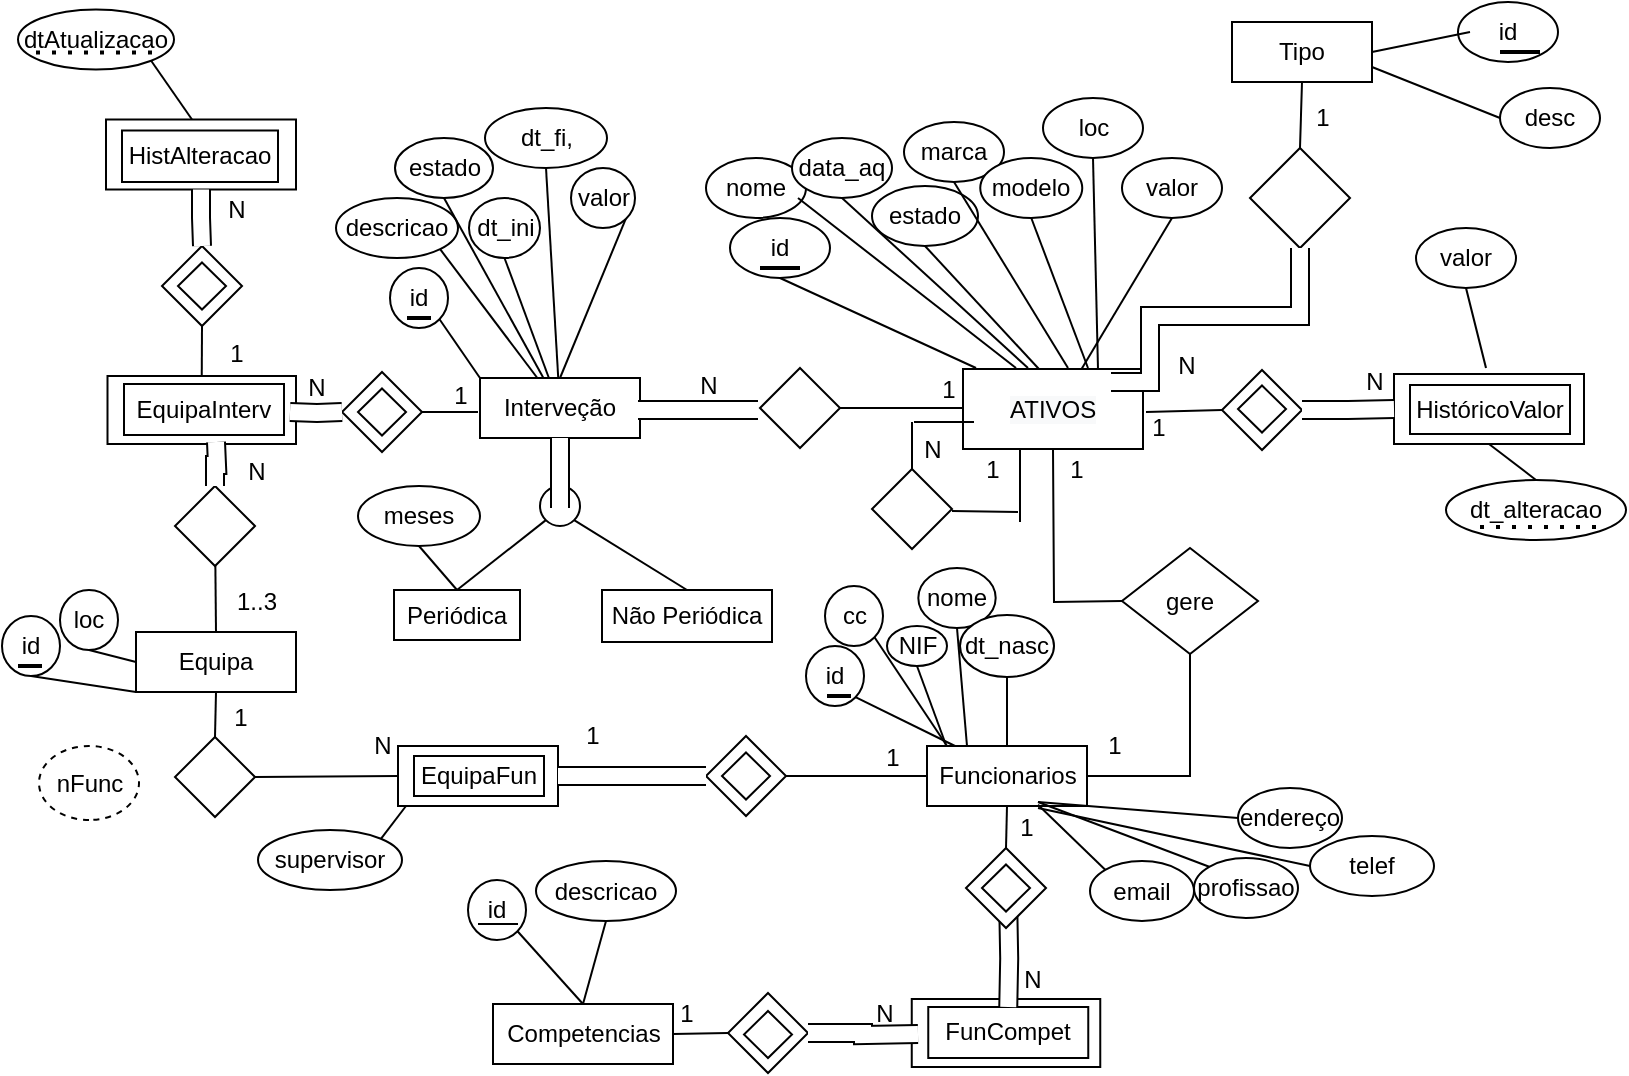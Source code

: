 <mxfile version="15.8.8" type="device"><diagram id="5TSWJIUFcj_jN33BQu_C" name="Page-1"><mxGraphModel dx="1278" dy="571" grid="1" gridSize="10" guides="1" tooltips="1" connect="1" arrows="1" fold="1" page="1" pageScale="1" pageWidth="827" pageHeight="1169" math="0" shadow="0"><root><mxCell id="0"/><mxCell id="1" parent="0"/><mxCell id="wuucCKuPH4DyXkEtcWBz-204" value="" style="rounded=0;whiteSpace=wrap;html=1;" parent="1" vertex="1"><mxGeometry x="466.88" y="518.5" width="94.25" height="34" as="geometry"/></mxCell><mxCell id="wuucCKuPH4DyXkEtcWBz-124" value="" style="ellipse;whiteSpace=wrap;html=1;" parent="1" vertex="1"><mxGeometry x="281" y="262" width="20" height="20" as="geometry"/></mxCell><mxCell id="wuucCKuPH4DyXkEtcWBz-105" value="" style="rounded=0;whiteSpace=wrap;html=1;" parent="1" vertex="1"><mxGeometry x="708" y="206" width="95" height="35" as="geometry"/></mxCell><mxCell id="wuucCKuPH4DyXkEtcWBz-1" value="" style="rounded=0;whiteSpace=wrap;html=1;" parent="1" vertex="1"><mxGeometry x="492.5" y="203.5" width="90" height="40" as="geometry"/></mxCell><mxCell id="wuucCKuPH4DyXkEtcWBz-3" value="id" style="ellipse;whiteSpace=wrap;html=1;" parent="1" vertex="1"><mxGeometry x="376" y="128" width="50" height="30" as="geometry"/></mxCell><mxCell id="wuucCKuPH4DyXkEtcWBz-5" value="" style="endArrow=none;html=1;rounded=0;entryX=0.5;entryY=1;entryDx=0;entryDy=0;" parent="1" target="wuucCKuPH4DyXkEtcWBz-3" edge="1"><mxGeometry width="50" height="50" relative="1" as="geometry"><mxPoint x="499" y="203" as="sourcePoint"/><mxPoint x="616" y="223" as="targetPoint"/></mxGeometry></mxCell><mxCell id="wuucCKuPH4DyXkEtcWBz-6" value="nome" style="ellipse;whiteSpace=wrap;html=1;" parent="1" vertex="1"><mxGeometry x="364" y="98" width="50" height="30" as="geometry"/></mxCell><mxCell id="wuucCKuPH4DyXkEtcWBz-8" value="data_aq" style="ellipse;whiteSpace=wrap;html=1;" parent="1" vertex="1"><mxGeometry x="407" y="88" width="50" height="30" as="geometry"/></mxCell><mxCell id="wuucCKuPH4DyXkEtcWBz-9" value="estado" style="ellipse;whiteSpace=wrap;html=1;" parent="1" vertex="1"><mxGeometry x="447" y="112" width="53" height="30" as="geometry"/></mxCell><mxCell id="wuucCKuPH4DyXkEtcWBz-10" value="marca" style="ellipse;whiteSpace=wrap;html=1;" parent="1" vertex="1"><mxGeometry x="463" y="80" width="50" height="30" as="geometry"/></mxCell><mxCell id="wuucCKuPH4DyXkEtcWBz-11" value="modelo" style="ellipse;whiteSpace=wrap;html=1;" parent="1" vertex="1"><mxGeometry x="501.13" y="98" width="51" height="30" as="geometry"/></mxCell><mxCell id="wuucCKuPH4DyXkEtcWBz-12" value="loc" style="ellipse;whiteSpace=wrap;html=1;" parent="1" vertex="1"><mxGeometry x="532.5" y="68" width="50" height="30" as="geometry"/></mxCell><mxCell id="wuucCKuPH4DyXkEtcWBz-13" value="" style="endArrow=none;html=1;rounded=0;" parent="1" edge="1"><mxGeometry width="50" height="50" relative="1" as="geometry"><mxPoint x="519" y="203" as="sourcePoint"/><mxPoint x="410" y="118" as="targetPoint"/></mxGeometry></mxCell><mxCell id="wuucCKuPH4DyXkEtcWBz-15" value="" style="endArrow=none;html=1;rounded=0;entryX=0.5;entryY=1;entryDx=0;entryDy=0;" parent="1" target="wuucCKuPH4DyXkEtcWBz-8" edge="1"><mxGeometry width="50" height="50" relative="1" as="geometry"><mxPoint x="525" y="203" as="sourcePoint"/><mxPoint x="622" y="223" as="targetPoint"/></mxGeometry></mxCell><mxCell id="wuucCKuPH4DyXkEtcWBz-16" value="" style="endArrow=none;html=1;rounded=0;entryX=0.5;entryY=1;entryDx=0;entryDy=0;exitX=0.423;exitY=0.003;exitDx=0;exitDy=0;exitPerimeter=0;" parent="1" source="wuucCKuPH4DyXkEtcWBz-1" target="wuucCKuPH4DyXkEtcWBz-9" edge="1"><mxGeometry width="50" height="50" relative="1" as="geometry"><mxPoint x="537.5" y="211" as="sourcePoint"/><mxPoint x="622" y="223" as="targetPoint"/></mxGeometry></mxCell><mxCell id="wuucCKuPH4DyXkEtcWBz-18" value="" style="endArrow=none;html=1;rounded=0;entryX=0.5;entryY=1;entryDx=0;entryDy=0;" parent="1" target="wuucCKuPH4DyXkEtcWBz-10" edge="1"><mxGeometry width="50" height="50" relative="1" as="geometry"><mxPoint x="545" y="203" as="sourcePoint"/><mxPoint x="622" y="223" as="targetPoint"/></mxGeometry></mxCell><mxCell id="wuucCKuPH4DyXkEtcWBz-19" value="" style="endArrow=none;html=1;rounded=0;entryX=0.5;entryY=1;entryDx=0;entryDy=0;exitX=0.75;exitY=0;exitDx=0;exitDy=0;" parent="1" source="wuucCKuPH4DyXkEtcWBz-1" target="wuucCKuPH4DyXkEtcWBz-12" edge="1"><mxGeometry width="50" height="50" relative="1" as="geometry"><mxPoint x="572" y="273" as="sourcePoint"/><mxPoint x="622" y="223" as="targetPoint"/></mxGeometry></mxCell><mxCell id="wuucCKuPH4DyXkEtcWBz-20" value="" style="endArrow=none;html=1;rounded=0;entryX=0.5;entryY=1;entryDx=0;entryDy=0;" parent="1" target="wuucCKuPH4DyXkEtcWBz-11" edge="1"><mxGeometry width="50" height="50" relative="1" as="geometry"><mxPoint x="555" y="203" as="sourcePoint"/><mxPoint x="622" y="223" as="targetPoint"/></mxGeometry></mxCell><mxCell id="wuucCKuPH4DyXkEtcWBz-21" value="HistóricoValor" style="rounded=0;whiteSpace=wrap;html=1;" parent="1" vertex="1"><mxGeometry x="716" y="211.5" width="80" height="24.5" as="geometry"/></mxCell><mxCell id="wuucCKuPH4DyXkEtcWBz-22" value="" style="rhombus;whiteSpace=wrap;html=1;" parent="1" vertex="1"><mxGeometry x="622" y="204" width="40" height="40" as="geometry"/></mxCell><mxCell id="wuucCKuPH4DyXkEtcWBz-24" value="" style="endArrow=none;html=1;rounded=0;exitX=1;exitY=0.5;exitDx=0;exitDy=0;entryX=0;entryY=0.5;entryDx=0;entryDy=0;" parent="1" source="wuucCKuPH4DyXkEtcWBz-32" target="wuucCKuPH4DyXkEtcWBz-22" edge="1"><mxGeometry width="50" height="50" relative="1" as="geometry"><mxPoint x="532" y="243" as="sourcePoint"/><mxPoint x="642" y="224" as="targetPoint"/></mxGeometry></mxCell><mxCell id="wuucCKuPH4DyXkEtcWBz-25" value="1" style="text;html=1;align=center;verticalAlign=middle;resizable=0;points=[];autosize=1;strokeColor=none;fillColor=none;" parent="1" vertex="1"><mxGeometry x="580" y="223" width="20" height="20" as="geometry"/></mxCell><mxCell id="wuucCKuPH4DyXkEtcWBz-28" value="N" style="text;html=1;align=center;verticalAlign=middle;resizable=0;points=[];autosize=1;strokeColor=none;fillColor=none;" parent="1" vertex="1"><mxGeometry x="688" y="199.5" width="20" height="20" as="geometry"/></mxCell><mxCell id="wuucCKuPH4DyXkEtcWBz-32" value="&lt;span style=&quot;color: rgb(0, 0, 0); font-family: helvetica; font-size: 12px; font-style: normal; font-weight: 400; letter-spacing: normal; text-align: center; text-indent: 0px; text-transform: none; word-spacing: 0px; background-color: rgb(248, 249, 250); display: inline; float: none;&quot;&gt;ATIVOS&lt;/span&gt;" style="text;whiteSpace=wrap;html=1;" parent="1" vertex="1"><mxGeometry x="514" y="210" width="70" height="30" as="geometry"/></mxCell><mxCell id="wuucCKuPH4DyXkEtcWBz-34" value="" style="line;strokeWidth=2;html=1;" parent="1" vertex="1"><mxGeometry x="391" y="148" width="20" height="10" as="geometry"/></mxCell><mxCell id="wuucCKuPH4DyXkEtcWBz-35" value="" style="shape=filledEdge;rounded=0;fixDash=1;endArrow=none;strokeWidth=10;fillColor=#ffffff;edgeStyle=orthogonalEdgeStyle;entryX=0;entryY=0.5;entryDx=0;entryDy=0;" parent="1" source="wuucCKuPH4DyXkEtcWBz-22" target="wuucCKuPH4DyXkEtcWBz-105" edge="1"><mxGeometry width="60" height="40" relative="1" as="geometry"><mxPoint x="688" y="224" as="sourcePoint"/><mxPoint x="686" y="224" as="targetPoint"/><Array as="points"/></mxGeometry></mxCell><mxCell id="wuucCKuPH4DyXkEtcWBz-39" value="valor" style="ellipse;whiteSpace=wrap;html=1;" parent="1" vertex="1"><mxGeometry x="719" y="133" width="50" height="30" as="geometry"/></mxCell><mxCell id="wuucCKuPH4DyXkEtcWBz-40" value="dt_alteracao" style="ellipse;whiteSpace=wrap;html=1;" parent="1" vertex="1"><mxGeometry x="734" y="259" width="90" height="30" as="geometry"/></mxCell><mxCell id="wuucCKuPH4DyXkEtcWBz-43" value="" style="endArrow=none;html=1;rounded=0;entryX=0.5;entryY=0;entryDx=0;entryDy=0;exitX=0.5;exitY=1;exitDx=0;exitDy=0;" parent="1" source="wuucCKuPH4DyXkEtcWBz-105" target="wuucCKuPH4DyXkEtcWBz-40" edge="1"><mxGeometry width="50" height="50" relative="1" as="geometry"><mxPoint x="725" y="283" as="sourcePoint"/><mxPoint x="807" y="252" as="targetPoint"/></mxGeometry></mxCell><mxCell id="wuucCKuPH4DyXkEtcWBz-45" value="" style="endArrow=none;html=1;rounded=0;entryX=0.5;entryY=1;entryDx=0;entryDy=0;" parent="1" target="wuucCKuPH4DyXkEtcWBz-39" edge="1"><mxGeometry width="50" height="50" relative="1" as="geometry"><mxPoint x="754" y="203" as="sourcePoint"/><mxPoint x="770" y="163" as="targetPoint"/></mxGeometry></mxCell><mxCell id="wuucCKuPH4DyXkEtcWBz-47" value="" style="endArrow=none;html=1;rounded=0;exitX=1;exitY=0.5;exitDx=0;exitDy=0;" parent="1" source="wuucCKuPH4DyXkEtcWBz-48" edge="1"><mxGeometry width="50" height="50" relative="1" as="geometry"><mxPoint x="437" y="223" as="sourcePoint"/><mxPoint x="492" y="223" as="targetPoint"/></mxGeometry></mxCell><mxCell id="wuucCKuPH4DyXkEtcWBz-48" value="" style="rhombus;whiteSpace=wrap;html=1;" parent="1" vertex="1"><mxGeometry x="391" y="203" width="40" height="40" as="geometry"/></mxCell><mxCell id="wuucCKuPH4DyXkEtcWBz-49" value="Interveção" style="rounded=0;whiteSpace=wrap;html=1;" parent="1" vertex="1"><mxGeometry x="251" y="208" width="80" height="30" as="geometry"/></mxCell><mxCell id="wuucCKuPH4DyXkEtcWBz-51" value="1" style="text;html=1;align=center;verticalAlign=middle;resizable=0;points=[];autosize=1;strokeColor=none;fillColor=none;" parent="1" vertex="1"><mxGeometry x="475" y="204" width="20" height="20" as="geometry"/></mxCell><mxCell id="wuucCKuPH4DyXkEtcWBz-52" value="N" style="text;html=1;align=center;verticalAlign=middle;resizable=0;points=[];autosize=1;strokeColor=none;fillColor=none;" parent="1" vertex="1"><mxGeometry x="355" y="201.5" width="20" height="20" as="geometry"/></mxCell><mxCell id="wuucCKuPH4DyXkEtcWBz-57" value="id" style="ellipse;whiteSpace=wrap;html=1;" parent="1" vertex="1"><mxGeometry x="206" y="153" width="29" height="30" as="geometry"/></mxCell><mxCell id="wuucCKuPH4DyXkEtcWBz-58" value="descricao" style="ellipse;whiteSpace=wrap;html=1;" parent="1" vertex="1"><mxGeometry x="179" y="118" width="61" height="30" as="geometry"/></mxCell><mxCell id="wuucCKuPH4DyXkEtcWBz-62" value="estado" style="ellipse;whiteSpace=wrap;html=1;" parent="1" vertex="1"><mxGeometry x="208.5" y="88" width="49" height="30" as="geometry"/></mxCell><mxCell id="wuucCKuPH4DyXkEtcWBz-63" value="valor" style="ellipse;whiteSpace=wrap;html=1;" parent="1" vertex="1"><mxGeometry x="296.5" y="103" width="32" height="30" as="geometry"/></mxCell><mxCell id="wuucCKuPH4DyXkEtcWBz-64" value="dt_ini" style="ellipse;whiteSpace=wrap;html=1;" parent="1" vertex="1"><mxGeometry x="245.5" y="118" width="35.5" height="30" as="geometry"/></mxCell><mxCell id="wuucCKuPH4DyXkEtcWBz-65" value="dt_fi," style="ellipse;whiteSpace=wrap;html=1;" parent="1" vertex="1"><mxGeometry x="253.5" y="73" width="61" height="30" as="geometry"/></mxCell><mxCell id="wuucCKuPH4DyXkEtcWBz-68" value="" style="endArrow=none;html=1;rounded=0;entryX=1;entryY=1;entryDx=0;entryDy=0;exitX=0;exitY=0;exitDx=0;exitDy=0;" parent="1" source="wuucCKuPH4DyXkEtcWBz-49" target="wuucCKuPH4DyXkEtcWBz-57" edge="1"><mxGeometry width="50" height="50" relative="1" as="geometry"><mxPoint x="382" y="293" as="sourcePoint"/><mxPoint x="432" y="243" as="targetPoint"/></mxGeometry></mxCell><mxCell id="wuucCKuPH4DyXkEtcWBz-69" value="" style="endArrow=none;html=1;rounded=0;entryX=0.5;entryY=1;entryDx=0;entryDy=0;" parent="1" source="wuucCKuPH4DyXkEtcWBz-49" target="wuucCKuPH4DyXkEtcWBz-62" edge="1"><mxGeometry width="50" height="50" relative="1" as="geometry"><mxPoint x="251" y="313" as="sourcePoint"/><mxPoint x="200" y="140" as="targetPoint"/></mxGeometry></mxCell><mxCell id="wuucCKuPH4DyXkEtcWBz-70" value="" style="endArrow=none;html=1;rounded=0;entryX=1;entryY=1;entryDx=0;entryDy=0;" parent="1" source="wuucCKuPH4DyXkEtcWBz-49" target="wuucCKuPH4DyXkEtcWBz-58" edge="1"><mxGeometry width="50" height="50" relative="1" as="geometry"><mxPoint x="262" y="203" as="sourcePoint"/><mxPoint x="432" y="243" as="targetPoint"/></mxGeometry></mxCell><mxCell id="wuucCKuPH4DyXkEtcWBz-72" value="" style="endArrow=none;html=1;rounded=0;entryX=0.5;entryY=1;entryDx=0;entryDy=0;" parent="1" source="wuucCKuPH4DyXkEtcWBz-49" target="wuucCKuPH4DyXkEtcWBz-64" edge="1"><mxGeometry width="50" height="50" relative="1" as="geometry"><mxPoint x="382" y="293" as="sourcePoint"/><mxPoint x="432" y="243" as="targetPoint"/></mxGeometry></mxCell><mxCell id="wuucCKuPH4DyXkEtcWBz-73" value="" style="endArrow=none;html=1;rounded=0;entryX=0.5;entryY=1;entryDx=0;entryDy=0;" parent="1" source="wuucCKuPH4DyXkEtcWBz-49" target="wuucCKuPH4DyXkEtcWBz-65" edge="1"><mxGeometry width="50" height="50" relative="1" as="geometry"><mxPoint x="382" y="293" as="sourcePoint"/><mxPoint x="432" y="243" as="targetPoint"/></mxGeometry></mxCell><mxCell id="wuucCKuPH4DyXkEtcWBz-74" value="" style="endArrow=none;html=1;rounded=0;entryX=1;entryY=1;entryDx=0;entryDy=0;exitX=0.5;exitY=0;exitDx=0;exitDy=0;" parent="1" source="wuucCKuPH4DyXkEtcWBz-49" target="wuucCKuPH4DyXkEtcWBz-63" edge="1"><mxGeometry width="50" height="50" relative="1" as="geometry"><mxPoint x="382" y="293" as="sourcePoint"/><mxPoint x="432" y="243" as="targetPoint"/></mxGeometry></mxCell><mxCell id="wuucCKuPH4DyXkEtcWBz-75" value="Equipa" style="rounded=0;whiteSpace=wrap;html=1;" parent="1" vertex="1"><mxGeometry x="79" y="335" width="80" height="30" as="geometry"/></mxCell><mxCell id="wuucCKuPH4DyXkEtcWBz-76" value="Funcionarios" style="rounded=0;whiteSpace=wrap;html=1;" parent="1" vertex="1"><mxGeometry x="474.5" y="392" width="80" height="30" as="geometry"/></mxCell><mxCell id="wuucCKuPH4DyXkEtcWBz-77" value="id" style="ellipse;whiteSpace=wrap;html=1;" parent="1" vertex="1"><mxGeometry x="414" y="342" width="29" height="30" as="geometry"/></mxCell><mxCell id="wuucCKuPH4DyXkEtcWBz-78" value="" style="endArrow=none;html=1;rounded=0;entryX=1;entryY=1;entryDx=0;entryDy=0;" parent="1" target="wuucCKuPH4DyXkEtcWBz-77" edge="1"><mxGeometry width="50" height="50" relative="1" as="geometry"><mxPoint x="488.5" y="392" as="sourcePoint"/><mxPoint x="669" y="427" as="targetPoint"/></mxGeometry></mxCell><mxCell id="wuucCKuPH4DyXkEtcWBz-79" value="cc" style="ellipse;whiteSpace=wrap;html=1;" parent="1" vertex="1"><mxGeometry x="423.5" y="312" width="29" height="30" as="geometry"/></mxCell><mxCell id="wuucCKuPH4DyXkEtcWBz-80" value="" style="endArrow=none;html=1;rounded=0;entryX=1;entryY=1;entryDx=0;entryDy=0;" parent="1" target="wuucCKuPH4DyXkEtcWBz-79" edge="1"><mxGeometry width="50" height="50" relative="1" as="geometry"><mxPoint x="484.5" y="392" as="sourcePoint"/><mxPoint x="721.5" y="427" as="targetPoint"/></mxGeometry></mxCell><mxCell id="wuucCKuPH4DyXkEtcWBz-81" value="NIF" style="ellipse;whiteSpace=wrap;html=1;" parent="1" vertex="1"><mxGeometry x="454.5" y="332" width="30" height="20" as="geometry"/></mxCell><mxCell id="wuucCKuPH4DyXkEtcWBz-82" value="" style="endArrow=none;html=1;rounded=0;entryX=0.5;entryY=1;entryDx=0;entryDy=0;exitX=0.121;exitY=0;exitDx=0;exitDy=0;exitPerimeter=0;" parent="1" source="wuucCKuPH4DyXkEtcWBz-76" target="wuucCKuPH4DyXkEtcWBz-81" edge="1"><mxGeometry width="50" height="50" relative="1" as="geometry"><mxPoint x="373.5" y="297" as="sourcePoint"/><mxPoint x="554.5" y="332" as="targetPoint"/></mxGeometry></mxCell><mxCell id="wuucCKuPH4DyXkEtcWBz-85" value="nome" style="ellipse;whiteSpace=wrap;html=1;" parent="1" vertex="1"><mxGeometry x="470.16" y="303" width="38.68" height="30" as="geometry"/></mxCell><mxCell id="wuucCKuPH4DyXkEtcWBz-86" value="" style="endArrow=none;html=1;rounded=0;entryX=0.5;entryY=1;entryDx=0;entryDy=0;exitX=0.25;exitY=0;exitDx=0;exitDy=0;" parent="1" source="wuucCKuPH4DyXkEtcWBz-76" target="wuucCKuPH4DyXkEtcWBz-85" edge="1"><mxGeometry width="50" height="50" relative="1" as="geometry"><mxPoint x="517.5" y="393" as="sourcePoint"/><mxPoint x="587.82" y="333" as="targetPoint"/></mxGeometry></mxCell><mxCell id="wuucCKuPH4DyXkEtcWBz-87" value="dt_nasc" style="ellipse;whiteSpace=wrap;html=1;" parent="1" vertex="1"><mxGeometry x="491" y="326.5" width="47" height="31" as="geometry"/></mxCell><mxCell id="wuucCKuPH4DyXkEtcWBz-88" value="" style="endArrow=none;html=1;rounded=0;entryX=0.5;entryY=1;entryDx=0;entryDy=0;exitX=0.5;exitY=0;exitDx=0;exitDy=0;" parent="1" source="wuucCKuPH4DyXkEtcWBz-76" target="wuucCKuPH4DyXkEtcWBz-87" edge="1"><mxGeometry width="50" height="50" relative="1" as="geometry"><mxPoint x="504.18" y="412" as="sourcePoint"/><mxPoint x="574.5" y="352" as="targetPoint"/></mxGeometry></mxCell><mxCell id="wuucCKuPH4DyXkEtcWBz-89" value="endereço" style="ellipse;whiteSpace=wrap;html=1;" parent="1" vertex="1"><mxGeometry x="630" y="413" width="52" height="30" as="geometry"/></mxCell><mxCell id="wuucCKuPH4DyXkEtcWBz-90" value="" style="endArrow=none;html=1;rounded=0;entryX=0;entryY=0.5;entryDx=0;entryDy=0;" parent="1" target="wuucCKuPH4DyXkEtcWBz-89" edge="1"><mxGeometry width="50" height="50" relative="1" as="geometry"><mxPoint x="530" y="420" as="sourcePoint"/><mxPoint x="733.3" y="426.7" as="targetPoint"/></mxGeometry></mxCell><mxCell id="wuucCKuPH4DyXkEtcWBz-91" value="profissao" style="ellipse;whiteSpace=wrap;html=1;" parent="1" vertex="1"><mxGeometry x="608" y="448" width="52" height="30" as="geometry"/></mxCell><mxCell id="wuucCKuPH4DyXkEtcWBz-94" value="telef" style="ellipse;whiteSpace=wrap;html=1;" parent="1" vertex="1"><mxGeometry x="666" y="437" width="62" height="30" as="geometry"/></mxCell><mxCell id="wuucCKuPH4DyXkEtcWBz-95" value="" style="endArrow=none;html=1;rounded=0;entryX=0;entryY=0.5;entryDx=0;entryDy=0;" parent="1" target="wuucCKuPH4DyXkEtcWBz-94" edge="1"><mxGeometry width="50" height="50" relative="1" as="geometry"><mxPoint x="530" y="423" as="sourcePoint"/><mxPoint x="743.3" y="436.7" as="targetPoint"/></mxGeometry></mxCell><mxCell id="wuucCKuPH4DyXkEtcWBz-97" value="" style="endArrow=none;html=1;rounded=0;entryX=0;entryY=0;entryDx=0;entryDy=0;" parent="1" target="wuucCKuPH4DyXkEtcWBz-91" edge="1"><mxGeometry width="50" height="50" relative="1" as="geometry"><mxPoint x="530" y="420" as="sourcePoint"/><mxPoint x="623.3" y="382.7" as="targetPoint"/></mxGeometry></mxCell><mxCell id="wuucCKuPH4DyXkEtcWBz-98" value="email" style="ellipse;whiteSpace=wrap;html=1;" parent="1" vertex="1"><mxGeometry x="556" y="449.5" width="52" height="30" as="geometry"/></mxCell><mxCell id="wuucCKuPH4DyXkEtcWBz-99" value="" style="endArrow=none;html=1;rounded=0;entryX=0;entryY=0;entryDx=0;entryDy=0;exitX=0.8;exitY=-0.08;exitDx=0;exitDy=0;exitPerimeter=0;" parent="1" source="wuucCKuPH4DyXkEtcWBz-215" target="wuucCKuPH4DyXkEtcWBz-98" edge="1"><mxGeometry width="50" height="50" relative="1" as="geometry"><mxPoint x="596" y="482.3" as="sourcePoint"/><mxPoint x="753.3" y="446.7" as="targetPoint"/></mxGeometry></mxCell><mxCell id="wuucCKuPH4DyXkEtcWBz-100" value="" style="rounded=0;whiteSpace=wrap;html=1;" parent="1" vertex="1"><mxGeometry x="210" y="392" width="80" height="30" as="geometry"/></mxCell><mxCell id="wuucCKuPH4DyXkEtcWBz-109" value="1..3" style="text;html=1;align=center;verticalAlign=middle;resizable=0;points=[];autosize=1;strokeColor=none;fillColor=none;" parent="1" vertex="1"><mxGeometry x="119" y="309.5" width="40" height="20" as="geometry"/></mxCell><mxCell id="wuucCKuPH4DyXkEtcWBz-118" value="" style="rhombus;whiteSpace=wrap;html=1;" parent="1" vertex="1"><mxGeometry x="98.5" y="387.5" width="40" height="40" as="geometry"/></mxCell><mxCell id="wuucCKuPH4DyXkEtcWBz-115" value="" style="rhombus;whiteSpace=wrap;html=1;" parent="1" vertex="1"><mxGeometry x="364" y="387" width="40" height="40" as="geometry"/></mxCell><mxCell id="wuucCKuPH4DyXkEtcWBz-120" value="Periódica" style="rounded=0;whiteSpace=wrap;html=1;" parent="1" vertex="1"><mxGeometry x="208" y="314" width="63" height="25" as="geometry"/></mxCell><mxCell id="wuucCKuPH4DyXkEtcWBz-121" value="Não Periódica" style="rounded=0;whiteSpace=wrap;html=1;" parent="1" vertex="1"><mxGeometry x="312" y="314" width="85" height="26" as="geometry"/></mxCell><mxCell id="wuucCKuPH4DyXkEtcWBz-123" value="" style="shape=filledEdge;rounded=0;fixDash=1;endArrow=none;strokeWidth=10;fillColor=#ffffff;edgeStyle=orthogonalEdgeStyle;exitX=0.5;exitY=1;exitDx=0;exitDy=0;" parent="1" source="wuucCKuPH4DyXkEtcWBz-49" edge="1"><mxGeometry width="60" height="40" relative="1" as="geometry"><mxPoint x="645" y="234" as="sourcePoint"/><mxPoint x="291" y="273" as="targetPoint"/><Array as="points"/></mxGeometry></mxCell><mxCell id="wuucCKuPH4DyXkEtcWBz-128" value="" style="endArrow=none;html=1;rounded=0;exitX=0;exitY=1;exitDx=0;exitDy=0;entryX=0.5;entryY=0;entryDx=0;entryDy=0;" parent="1" source="wuucCKuPH4DyXkEtcWBz-124" target="wuucCKuPH4DyXkEtcWBz-120" edge="1"><mxGeometry width="50" height="50" relative="1" as="geometry"><mxPoint x="541" y="235" as="sourcePoint"/><mxPoint x="605" y="235" as="targetPoint"/></mxGeometry></mxCell><mxCell id="wuucCKuPH4DyXkEtcWBz-129" value="" style="endArrow=none;html=1;rounded=0;exitX=1;exitY=1;exitDx=0;exitDy=0;entryX=0.5;entryY=0;entryDx=0;entryDy=0;" parent="1" source="wuucCKuPH4DyXkEtcWBz-124" target="wuucCKuPH4DyXkEtcWBz-121" edge="1"><mxGeometry width="50" height="50" relative="1" as="geometry"><mxPoint x="551" y="245" as="sourcePoint"/><mxPoint x="615" y="245" as="targetPoint"/></mxGeometry></mxCell><mxCell id="wuucCKuPH4DyXkEtcWBz-130" value="meses" style="ellipse;whiteSpace=wrap;html=1;" parent="1" vertex="1"><mxGeometry x="190" y="262" width="61" height="30" as="geometry"/></mxCell><mxCell id="wuucCKuPH4DyXkEtcWBz-131" value="" style="endArrow=none;html=1;rounded=0;entryX=0.5;entryY=1;entryDx=0;entryDy=0;exitX=0.5;exitY=0;exitDx=0;exitDy=0;" parent="1" source="wuucCKuPH4DyXkEtcWBz-120" target="wuucCKuPH4DyXkEtcWBz-130" edge="1"><mxGeometry width="50" height="50" relative="1" as="geometry"><mxPoint x="242" y="353" as="sourcePoint"/><mxPoint x="383.75" y="387.5" as="targetPoint"/></mxGeometry></mxCell><mxCell id="wuucCKuPH4DyXkEtcWBz-133" value="" style="endArrow=none;html=1;rounded=0;entryX=0.5;entryY=1;entryDx=0;entryDy=0;exitX=0.5;exitY=0;exitDx=0;exitDy=0;" parent="1" source="wuucCKuPH4DyXkEtcWBz-118" target="wuucCKuPH4DyXkEtcWBz-75" edge="1"><mxGeometry width="50" height="50" relative="1" as="geometry"><mxPoint x="437" y="416" as="sourcePoint"/><mxPoint x="487" y="366" as="targetPoint"/></mxGeometry></mxCell><mxCell id="wuucCKuPH4DyXkEtcWBz-135" value="1" style="text;html=1;align=center;verticalAlign=middle;resizable=0;points=[];autosize=1;strokeColor=none;fillColor=none;" parent="1" vertex="1"><mxGeometry x="120.5" y="367.5" width="20" height="20" as="geometry"/></mxCell><mxCell id="wuucCKuPH4DyXkEtcWBz-137" value="N" style="text;html=1;align=center;verticalAlign=middle;resizable=0;points=[];autosize=1;strokeColor=none;fillColor=none;" parent="1" vertex="1"><mxGeometry x="192" y="381.5" width="20" height="20" as="geometry"/></mxCell><mxCell id="wuucCKuPH4DyXkEtcWBz-139" value="" style="endArrow=none;html=1;rounded=0;entryX=0.5;entryY=1;entryDx=0;entryDy=0;exitX=0;exitY=1;exitDx=0;exitDy=0;" parent="1" source="wuucCKuPH4DyXkEtcWBz-75" target="wuucCKuPH4DyXkEtcWBz-140" edge="1"><mxGeometry width="50" height="50" relative="1" as="geometry"><mxPoint x="99" y="335" as="sourcePoint"/><mxPoint x="62.572" y="295.791" as="targetPoint"/></mxGeometry></mxCell><mxCell id="wuucCKuPH4DyXkEtcWBz-140" value="id" style="ellipse;whiteSpace=wrap;html=1;" parent="1" vertex="1"><mxGeometry x="12" y="327" width="29" height="30" as="geometry"/></mxCell><mxCell id="wuucCKuPH4DyXkEtcWBz-141" value="" style="line;strokeWidth=2;html=1;" parent="1" vertex="1"><mxGeometry x="20" y="347" width="12" height="10" as="geometry"/></mxCell><mxCell id="wuucCKuPH4DyXkEtcWBz-143" value="" style="endArrow=none;html=1;rounded=0;entryX=0.5;entryY=1;entryDx=0;entryDy=0;exitX=0;exitY=0.5;exitDx=0;exitDy=0;" parent="1" source="wuucCKuPH4DyXkEtcWBz-75" target="wuucCKuPH4DyXkEtcWBz-144" edge="1"><mxGeometry width="50" height="50" relative="1" as="geometry"><mxPoint x="117" y="336" as="sourcePoint"/><mxPoint x="72.572" y="305.791" as="targetPoint"/></mxGeometry></mxCell><mxCell id="wuucCKuPH4DyXkEtcWBz-144" value="loc" style="ellipse;whiteSpace=wrap;html=1;" parent="1" vertex="1"><mxGeometry x="41" y="314" width="29" height="30" as="geometry"/></mxCell><mxCell id="wuucCKuPH4DyXkEtcWBz-149" value="" style="line;strokeWidth=2;html=1;" parent="1" vertex="1"><mxGeometry x="424.5" y="362" width="12" height="10" as="geometry"/></mxCell><mxCell id="wuucCKuPH4DyXkEtcWBz-150" value="EquipaFun" style="rounded=0;whiteSpace=wrap;html=1;" parent="1" vertex="1"><mxGeometry x="218" y="397" width="65" height="20" as="geometry"/></mxCell><mxCell id="wuucCKuPH4DyXkEtcWBz-152" value="" style="endArrow=none;html=1;rounded=0;exitX=1;exitY=0.5;exitDx=0;exitDy=0;entryX=0;entryY=0.5;entryDx=0;entryDy=0;" parent="1" source="wuucCKuPH4DyXkEtcWBz-115" target="wuucCKuPH4DyXkEtcWBz-76" edge="1"><mxGeometry width="50" height="50" relative="1" as="geometry"><mxPoint x="397" y="406" as="sourcePoint"/><mxPoint x="447" y="356" as="targetPoint"/><Array as="points"/></mxGeometry></mxCell><mxCell id="wuucCKuPH4DyXkEtcWBz-153" value="" style="shape=filledEdge;rounded=0;fixDash=1;endArrow=none;strokeWidth=10;fillColor=#ffffff;edgeStyle=orthogonalEdgeStyle;exitX=1;exitY=0.5;exitDx=0;exitDy=0;entryX=0;entryY=0.5;entryDx=0;entryDy=0;" parent="1" source="wuucCKuPH4DyXkEtcWBz-100" target="wuucCKuPH4DyXkEtcWBz-115" edge="1"><mxGeometry width="60" height="40" relative="1" as="geometry"><mxPoint x="624" y="247" as="sourcePoint"/><mxPoint x="297" y="526" as="targetPoint"/><Array as="points"/></mxGeometry></mxCell><mxCell id="wuucCKuPH4DyXkEtcWBz-164" value="" style="endArrow=none;dashed=1;html=1;dashPattern=1 3;strokeWidth=2;rounded=0;" parent="1" edge="1"><mxGeometry width="50" height="50" relative="1" as="geometry"><mxPoint x="751" y="282.5" as="sourcePoint"/><mxPoint x="811" y="282.5" as="targetPoint"/></mxGeometry></mxCell><mxCell id="wuucCKuPH4DyXkEtcWBz-165" value="" style="rhombus;whiteSpace=wrap;html=1;" parent="1" vertex="1"><mxGeometry x="98.5" y="262" width="40" height="40" as="geometry"/></mxCell><mxCell id="wuucCKuPH4DyXkEtcWBz-173" value="" style="endArrow=none;html=1;rounded=0;entryX=0.5;entryY=0;entryDx=0;entryDy=0;" parent="1" source="wuucCKuPH4DyXkEtcWBz-165" target="wuucCKuPH4DyXkEtcWBz-75" edge="1"><mxGeometry width="50" height="50" relative="1" as="geometry"><mxPoint x="131" y="246.85" as="sourcePoint"/><mxPoint x="129" y="273" as="targetPoint"/></mxGeometry></mxCell><mxCell id="wuucCKuPH4DyXkEtcWBz-183" value="1" style="text;html=1;align=center;verticalAlign=middle;resizable=0;points=[];autosize=1;strokeColor=none;fillColor=none;" parent="1" vertex="1"><mxGeometry x="447" y="387.5" width="20" height="20" as="geometry"/></mxCell><mxCell id="wuucCKuPH4DyXkEtcWBz-184" value="Competencias" style="rounded=0;whiteSpace=wrap;html=1;" parent="1" vertex="1"><mxGeometry x="257.5" y="521" width="90" height="30" as="geometry"/></mxCell><mxCell id="wuucCKuPH4DyXkEtcWBz-186" value="id" style="ellipse;whiteSpace=wrap;html=1;" parent="1" vertex="1"><mxGeometry x="245" y="459" width="29" height="30" as="geometry"/></mxCell><mxCell id="wuucCKuPH4DyXkEtcWBz-187" value="" style="endArrow=none;html=1;rounded=0;" parent="1" edge="1"><mxGeometry width="50" height="50" relative="1" as="geometry"><mxPoint x="250" y="481" as="sourcePoint"/><mxPoint x="270" y="481" as="targetPoint"/></mxGeometry></mxCell><mxCell id="wuucCKuPH4DyXkEtcWBz-191" value="1" style="text;html=1;align=center;verticalAlign=middle;resizable=0;points=[];autosize=1;strokeColor=none;fillColor=none;" parent="1" vertex="1"><mxGeometry x="297" y="377" width="20" height="20" as="geometry"/></mxCell><mxCell id="wuucCKuPH4DyXkEtcWBz-194" value="" style="endArrow=none;html=1;rounded=0;exitX=1;exitY=1;exitDx=0;exitDy=0;entryX=0.5;entryY=0;entryDx=0;entryDy=0;" parent="1" source="wuucCKuPH4DyXkEtcWBz-186" target="wuucCKuPH4DyXkEtcWBz-184" edge="1"><mxGeometry width="50" height="50" relative="1" as="geometry"><mxPoint x="581.5" y="426" as="sourcePoint"/><mxPoint x="252.5" y="516" as="targetPoint"/></mxGeometry></mxCell><mxCell id="wuucCKuPH4DyXkEtcWBz-196" value="descricao" style="ellipse;whiteSpace=wrap;html=1;" parent="1" vertex="1"><mxGeometry x="279" y="449.5" width="70" height="30" as="geometry"/></mxCell><mxCell id="wuucCKuPH4DyXkEtcWBz-200" value="" style="endArrow=none;html=1;rounded=0;exitX=0.5;exitY=1;exitDx=0;exitDy=0;entryX=0.5;entryY=0;entryDx=0;entryDy=0;" parent="1" source="wuucCKuPH4DyXkEtcWBz-196" target="wuucCKuPH4DyXkEtcWBz-184" edge="1"><mxGeometry width="50" height="50" relative="1" as="geometry"><mxPoint x="581.5" y="426" as="sourcePoint"/><mxPoint x="302.5" y="516" as="targetPoint"/></mxGeometry></mxCell><mxCell id="wuucCKuPH4DyXkEtcWBz-203" value="FunCompet" style="rounded=0;whiteSpace=wrap;html=1;" parent="1" vertex="1"><mxGeometry x="475.13" y="522.5" width="80" height="25.5" as="geometry"/></mxCell><mxCell id="wuucCKuPH4DyXkEtcWBz-206" value="" style="shape=filledEdge;rounded=0;fixDash=1;endArrow=none;strokeWidth=10;fillColor=#ffffff;edgeStyle=orthogonalEdgeStyle;entryX=0.5;entryY=0;entryDx=0;entryDy=0;exitX=0.5;exitY=1;exitDx=0;exitDy=0;" parent="1" target="wuucCKuPH4DyXkEtcWBz-203" edge="1"><mxGeometry width="60" height="40" relative="1" as="geometry"><mxPoint x="515.13" y="473" as="sourcePoint"/><mxPoint x="544.63" y="271.5" as="targetPoint"/><Array as="points"/></mxGeometry></mxCell><mxCell id="wuucCKuPH4DyXkEtcWBz-208" value="" style="rhombus;whiteSpace=wrap;html=1;" parent="1" vertex="1"><mxGeometry x="494" y="443" width="40" height="40" as="geometry"/></mxCell><mxCell id="wuucCKuPH4DyXkEtcWBz-209" value="N" style="text;html=1;align=center;verticalAlign=middle;resizable=0;points=[];autosize=1;strokeColor=none;fillColor=none;" parent="1" vertex="1"><mxGeometry x="516.63" y="498.5" width="20" height="20" as="geometry"/></mxCell><mxCell id="wuucCKuPH4DyXkEtcWBz-213" value="" style="endArrow=none;html=1;rounded=0;entryX=0.5;entryY=1;entryDx=0;entryDy=0;exitX=0.5;exitY=0;exitDx=0;exitDy=0;" parent="1" source="wuucCKuPH4DyXkEtcWBz-208" target="wuucCKuPH4DyXkEtcWBz-76" edge="1"><mxGeometry width="50" height="50" relative="1" as="geometry"><mxPoint x="420" y="480" as="sourcePoint"/><mxPoint x="470" y="430" as="targetPoint"/></mxGeometry></mxCell><mxCell id="wuucCKuPH4DyXkEtcWBz-215" value="1" style="text;html=1;align=center;verticalAlign=middle;resizable=0;points=[];autosize=1;strokeColor=none;fillColor=none;" parent="1" vertex="1"><mxGeometry x="514" y="423" width="20" height="20" as="geometry"/></mxCell><mxCell id="wuucCKuPH4DyXkEtcWBz-217" value="" style="rhombus;whiteSpace=wrap;html=1;" parent="1" vertex="1"><mxGeometry x="375" y="515.5" width="40" height="40" as="geometry"/></mxCell><mxCell id="wuucCKuPH4DyXkEtcWBz-219" value="" style="shape=filledEdge;rounded=0;fixDash=1;endArrow=none;strokeWidth=10;fillColor=#ffffff;edgeStyle=orthogonalEdgeStyle;exitX=1;exitY=0.5;exitDx=0;exitDy=0;" parent="1" source="wuucCKuPH4DyXkEtcWBz-217" edge="1"><mxGeometry width="60" height="40" relative="1" as="geometry"><mxPoint x="524.13" y="486" as="sourcePoint"/><mxPoint x="470" y="536" as="targetPoint"/><Array as="points"/></mxGeometry></mxCell><mxCell id="wuucCKuPH4DyXkEtcWBz-220" value="" style="endArrow=none;html=1;rounded=0;exitX=1;exitY=0.5;exitDx=0;exitDy=0;entryX=0;entryY=0.5;entryDx=0;entryDy=0;" parent="1" source="wuucCKuPH4DyXkEtcWBz-184" target="wuucCKuPH4DyXkEtcWBz-217" edge="1"><mxGeometry width="50" height="50" relative="1" as="geometry"><mxPoint x="420" y="320" as="sourcePoint"/><mxPoint x="470" y="270" as="targetPoint"/></mxGeometry></mxCell><mxCell id="wuucCKuPH4DyXkEtcWBz-221" value="1" style="text;html=1;align=center;verticalAlign=middle;resizable=0;points=[];autosize=1;strokeColor=none;fillColor=none;" parent="1" vertex="1"><mxGeometry x="344" y="515.5" width="20" height="20" as="geometry"/></mxCell><mxCell id="wuucCKuPH4DyXkEtcWBz-222" value="N" style="text;html=1;align=center;verticalAlign=middle;resizable=0;points=[];autosize=1;strokeColor=none;fillColor=none;" parent="1" vertex="1"><mxGeometry x="443" y="515.5" width="20" height="20" as="geometry"/></mxCell><mxCell id="wuucCKuPH4DyXkEtcWBz-227" value="gere" style="rhombus;whiteSpace=wrap;html=1;" parent="1" vertex="1"><mxGeometry x="572" y="293" width="68" height="53" as="geometry"/></mxCell><mxCell id="wuucCKuPH4DyXkEtcWBz-228" value="" style="endArrow=none;html=1;rounded=0;exitX=1;exitY=0.5;exitDx=0;exitDy=0;entryX=0.5;entryY=1;entryDx=0;entryDy=0;" parent="1" source="wuucCKuPH4DyXkEtcWBz-76" target="wuucCKuPH4DyXkEtcWBz-227" edge="1"><mxGeometry width="50" height="50" relative="1" as="geometry"><mxPoint x="460" y="480" as="sourcePoint"/><mxPoint x="600" y="407" as="targetPoint"/><Array as="points"><mxPoint x="606" y="407"/></Array></mxGeometry></mxCell><mxCell id="wuucCKuPH4DyXkEtcWBz-233" value="" style="endArrow=none;html=1;rounded=0;exitX=0.5;exitY=1;exitDx=0;exitDy=0;entryX=0;entryY=0.5;entryDx=0;entryDy=0;" parent="1" source="wuucCKuPH4DyXkEtcWBz-1" target="wuucCKuPH4DyXkEtcWBz-227" edge="1"><mxGeometry width="50" height="50" relative="1" as="geometry"><mxPoint x="460" y="480" as="sourcePoint"/><mxPoint x="570" y="320" as="targetPoint"/><Array as="points"><mxPoint x="538" y="320"/></Array></mxGeometry></mxCell><mxCell id="wuucCKuPH4DyXkEtcWBz-235" value="1" style="text;html=1;align=center;verticalAlign=middle;resizable=0;points=[];autosize=1;strokeColor=none;fillColor=none;" parent="1" vertex="1"><mxGeometry x="539" y="244" width="20" height="20" as="geometry"/></mxCell><mxCell id="wuucCKuPH4DyXkEtcWBz-236" value="1" style="text;html=1;align=center;verticalAlign=middle;resizable=0;points=[];autosize=1;strokeColor=none;fillColor=none;" parent="1" vertex="1"><mxGeometry x="558" y="382" width="20" height="20" as="geometry"/></mxCell><mxCell id="F6e8ztDQVmdRg6XBoCaN-1" value="" style="rhombus;whiteSpace=wrap;html=1;" parent="1" vertex="1"><mxGeometry x="502" y="451.25" width="24" height="23.5" as="geometry"/></mxCell><mxCell id="F6e8ztDQVmdRg6XBoCaN-2" value="" style="rhombus;whiteSpace=wrap;html=1;" parent="1" vertex="1"><mxGeometry x="372" y="395.25" width="24" height="23.5" as="geometry"/></mxCell><mxCell id="F6e8ztDQVmdRg6XBoCaN-3" value="" style="rhombus;whiteSpace=wrap;html=1;" parent="1" vertex="1"><mxGeometry x="383" y="524.5" width="24" height="23.5" as="geometry"/></mxCell><mxCell id="F6e8ztDQVmdRg6XBoCaN-11" value="" style="rhombus;whiteSpace=wrap;html=1;" parent="1" vertex="1"><mxGeometry x="636" y="93" width="50" height="50" as="geometry"/></mxCell><mxCell id="F6e8ztDQVmdRg6XBoCaN-16" value="Tipo" style="rounded=0;whiteSpace=wrap;html=1;" parent="1" vertex="1"><mxGeometry x="627" y="30" width="70" height="30" as="geometry"/></mxCell><mxCell id="F6e8ztDQVmdRg6XBoCaN-21" value="" style="endArrow=none;html=1;rounded=0;entryX=0.5;entryY=1;entryDx=0;entryDy=0;exitX=0.5;exitY=0;exitDx=0;exitDy=0;" parent="1" source="F6e8ztDQVmdRg6XBoCaN-11" target="F6e8ztDQVmdRg6XBoCaN-16" edge="1"><mxGeometry width="50" height="50" relative="1" as="geometry"><mxPoint x="376" y="220" as="sourcePoint"/><mxPoint x="426" y="170" as="targetPoint"/></mxGeometry></mxCell><mxCell id="F6e8ztDQVmdRg6XBoCaN-22" value="1" style="text;html=1;align=center;verticalAlign=middle;resizable=0;points=[];autosize=1;strokeColor=none;fillColor=none;" parent="1" vertex="1"><mxGeometry x="662" y="68" width="20" height="20" as="geometry"/></mxCell><mxCell id="F6e8ztDQVmdRg6XBoCaN-23" value="" style="shape=filledEdge;rounded=0;fixDash=1;endArrow=none;strokeWidth=10;fillColor=#ffffff;edgeStyle=orthogonalEdgeStyle;exitX=0.75;exitY=0;exitDx=0;exitDy=0;" parent="1" source="wuucCKuPH4DyXkEtcWBz-32" target="F6e8ztDQVmdRg6XBoCaN-11" edge="1"><mxGeometry width="60" height="40" relative="1" as="geometry"><mxPoint x="672" y="234" as="sourcePoint"/><mxPoint x="718" y="233.5" as="targetPoint"/><Array as="points"><mxPoint x="586" y="210"/><mxPoint x="586" y="177"/><mxPoint x="661" y="177"/></Array></mxGeometry></mxCell><mxCell id="F6e8ztDQVmdRg6XBoCaN-25" value="N" style="text;html=1;align=center;verticalAlign=middle;resizable=0;points=[];autosize=1;strokeColor=none;fillColor=none;" parent="1" vertex="1"><mxGeometry x="594" y="191.5" width="20" height="20" as="geometry"/></mxCell><mxCell id="F6e8ztDQVmdRg6XBoCaN-26" value="" style="shape=filledEdge;rounded=0;fixDash=1;endArrow=none;strokeWidth=10;fillColor=#ffffff;edgeStyle=orthogonalEdgeStyle;" parent="1" edge="1"><mxGeometry width="60" height="40" relative="1" as="geometry"><mxPoint x="390" y="224" as="sourcePoint"/><mxPoint x="330" y="224" as="targetPoint"/><Array as="points"/></mxGeometry></mxCell><mxCell id="F6e8ztDQVmdRg6XBoCaN-27" value="id" style="ellipse;whiteSpace=wrap;html=1;" parent="1" vertex="1"><mxGeometry x="740" y="20" width="50" height="30" as="geometry"/></mxCell><mxCell id="F6e8ztDQVmdRg6XBoCaN-28" value="" style="endArrow=none;html=1;rounded=0;entryX=0;entryY=0.5;entryDx=0;entryDy=0;exitX=1;exitY=0.5;exitDx=0;exitDy=0;" parent="1" source="F6e8ztDQVmdRg6XBoCaN-16" edge="1"><mxGeometry width="50" height="50" relative="1" as="geometry"><mxPoint x="570" y="213.5" as="sourcePoint"/><mxPoint x="746" y="35" as="targetPoint"/></mxGeometry></mxCell><mxCell id="F6e8ztDQVmdRg6XBoCaN-29" value="" style="line;strokeWidth=2;html=1;" parent="1" vertex="1"><mxGeometry x="761" y="40" width="20" height="10" as="geometry"/></mxCell><mxCell id="F6e8ztDQVmdRg6XBoCaN-31" value="desc" style="ellipse;whiteSpace=wrap;html=1;" parent="1" vertex="1"><mxGeometry x="761" y="63" width="50" height="30" as="geometry"/></mxCell><mxCell id="F6e8ztDQVmdRg6XBoCaN-33" value="" style="endArrow=none;html=1;rounded=0;entryX=0;entryY=0.5;entryDx=0;entryDy=0;exitX=1;exitY=0.75;exitDx=0;exitDy=0;" parent="1" source="F6e8ztDQVmdRg6XBoCaN-16" target="F6e8ztDQVmdRg6XBoCaN-31" edge="1"><mxGeometry width="50" height="50" relative="1" as="geometry"><mxPoint x="707" y="55" as="sourcePoint"/><mxPoint x="781" y="60" as="targetPoint"/></mxGeometry></mxCell><mxCell id="aVDqpUhp9cdbpfUQzI_a-2" value="" style="endArrow=none;html=1;rounded=0;exitX=1;exitY=0.5;exitDx=0;exitDy=0;entryX=0;entryY=0.5;entryDx=0;entryDy=0;" parent="1" source="wuucCKuPH4DyXkEtcWBz-118" target="wuucCKuPH4DyXkEtcWBz-100" edge="1"><mxGeometry width="50" height="50" relative="1" as="geometry"><mxPoint x="414" y="417" as="sourcePoint"/><mxPoint x="484.5" y="417" as="targetPoint"/><Array as="points"/></mxGeometry></mxCell><mxCell id="aVDqpUhp9cdbpfUQzI_a-4" value="" style="rhombus;whiteSpace=wrap;html=1;" parent="1" vertex="1"><mxGeometry x="447" y="253.5" width="40" height="40" as="geometry"/></mxCell><mxCell id="aVDqpUhp9cdbpfUQzI_a-6" value="" style="line;strokeWidth=2;html=1;" parent="1" vertex="1"><mxGeometry x="214.5" y="173" width="12" height="10" as="geometry"/></mxCell><mxCell id="aVDqpUhp9cdbpfUQzI_a-7" value="" style="endArrow=none;html=1;rounded=0;entryX=0;entryY=1;entryDx=0;entryDy=0;" parent="1" edge="1"><mxGeometry width="50" height="50" relative="1" as="geometry"><mxPoint x="521" y="280" as="sourcePoint"/><mxPoint x="521" y="244" as="targetPoint"/></mxGeometry></mxCell><mxCell id="aVDqpUhp9cdbpfUQzI_a-8" value="" style="endArrow=none;html=1;rounded=0;entryX=1;entryY=0.5;entryDx=0;entryDy=0;" parent="1" edge="1"><mxGeometry width="50" height="50" relative="1" as="geometry"><mxPoint x="520" y="275" as="sourcePoint"/><mxPoint x="487" y="274.5" as="targetPoint"/></mxGeometry></mxCell><mxCell id="aVDqpUhp9cdbpfUQzI_a-9" value="" style="endArrow=none;html=1;rounded=0;exitX=0.5;exitY=0;exitDx=0;exitDy=0;" parent="1" source="aVDqpUhp9cdbpfUQzI_a-4" edge="1"><mxGeometry width="50" height="50" relative="1" as="geometry"><mxPoint x="467" y="246" as="sourcePoint"/><mxPoint x="467" y="230" as="targetPoint"/></mxGeometry></mxCell><mxCell id="aVDqpUhp9cdbpfUQzI_a-10" value="" style="endArrow=none;html=1;rounded=0;" parent="1" edge="1"><mxGeometry width="50" height="50" relative="1" as="geometry"><mxPoint x="498" y="230" as="sourcePoint"/><mxPoint x="468" y="230" as="targetPoint"/></mxGeometry></mxCell><mxCell id="aVDqpUhp9cdbpfUQzI_a-11" value="1" style="text;html=1;align=center;verticalAlign=middle;resizable=0;points=[];autosize=1;strokeColor=none;fillColor=none;" parent="1" vertex="1"><mxGeometry x="496.63" y="244" width="20" height="20" as="geometry"/></mxCell><mxCell id="aVDqpUhp9cdbpfUQzI_a-12" value="N" style="text;html=1;align=center;verticalAlign=middle;resizable=0;points=[];autosize=1;strokeColor=none;fillColor=none;" parent="1" vertex="1"><mxGeometry x="466.88" y="233.5" width="20" height="20" as="geometry"/></mxCell><mxCell id="aVDqpUhp9cdbpfUQzI_a-19" value="" style="rounded=0;whiteSpace=wrap;html=1;" parent="1" vertex="1"><mxGeometry x="64.75" y="207" width="94.25" height="34" as="geometry"/></mxCell><mxCell id="aVDqpUhp9cdbpfUQzI_a-20" value="EquipaInterv" style="rounded=0;whiteSpace=wrap;html=1;" parent="1" vertex="1"><mxGeometry x="73" y="211" width="80" height="25.5" as="geometry"/></mxCell><mxCell id="aVDqpUhp9cdbpfUQzI_a-21" value="" style="shape=filledEdge;rounded=0;fixDash=1;endArrow=none;strokeWidth=10;fillColor=#ffffff;edgeStyle=orthogonalEdgeStyle;entryX=0.5;entryY=0;entryDx=0;entryDy=0;" parent="1" target="wuucCKuPH4DyXkEtcWBz-165" edge="1"><mxGeometry width="60" height="40" relative="1" as="geometry"><mxPoint x="119" y="240" as="sourcePoint"/><mxPoint x="340" y="234" as="targetPoint"/><Array as="points"/></mxGeometry></mxCell><mxCell id="aVDqpUhp9cdbpfUQzI_a-22" value="" style="rhombus;whiteSpace=wrap;html=1;" parent="1" vertex="1"><mxGeometry x="182" y="205" width="40" height="40" as="geometry"/></mxCell><mxCell id="aVDqpUhp9cdbpfUQzI_a-24" value="" style="endArrow=none;html=1;rounded=0;exitX=1;exitY=0.5;exitDx=0;exitDy=0;" parent="1" source="aVDqpUhp9cdbpfUQzI_a-22" edge="1"><mxGeometry width="50" height="50" relative="1" as="geometry"><mxPoint x="430" y="320" as="sourcePoint"/><mxPoint x="250" y="225" as="targetPoint"/></mxGeometry></mxCell><mxCell id="aVDqpUhp9cdbpfUQzI_a-25" value="" style="shape=filledEdge;rounded=0;fixDash=1;endArrow=none;strokeWidth=10;fillColor=#ffffff;edgeStyle=orthogonalEdgeStyle;entryX=0;entryY=0.5;entryDx=0;entryDy=0;" parent="1" target="aVDqpUhp9cdbpfUQzI_a-22" edge="1"><mxGeometry width="60" height="40" relative="1" as="geometry"><mxPoint x="156" y="225" as="sourcePoint"/><mxPoint x="128.5" y="272" as="targetPoint"/><Array as="points"/></mxGeometry></mxCell><mxCell id="aVDqpUhp9cdbpfUQzI_a-28" value="dtAtualizacao" style="ellipse;whiteSpace=wrap;html=1;" parent="1" vertex="1"><mxGeometry x="20" y="23.75" width="78" height="30" as="geometry"/></mxCell><mxCell id="aVDqpUhp9cdbpfUQzI_a-29" value="" style="endArrow=none;html=1;rounded=0;entryX=1;entryY=1;entryDx=0;entryDy=0;" parent="1" target="aVDqpUhp9cdbpfUQzI_a-28" edge="1"><mxGeometry width="50" height="50" relative="1" as="geometry"><mxPoint x="106.998" y="78.75" as="sourcePoint"/><mxPoint x="274.71" y="113.75" as="targetPoint"/></mxGeometry></mxCell><mxCell id="aVDqpUhp9cdbpfUQzI_a-30" value="" style="rhombus;whiteSpace=wrap;html=1;" parent="1" vertex="1"><mxGeometry x="190" y="213.25" width="24" height="23.5" as="geometry"/></mxCell><mxCell id="aVDqpUhp9cdbpfUQzI_a-31" value="N" style="text;html=1;align=center;verticalAlign=middle;resizable=0;points=[];autosize=1;strokeColor=none;fillColor=none;" parent="1" vertex="1"><mxGeometry x="129" y="245" width="20" height="20" as="geometry"/></mxCell><mxCell id="aVDqpUhp9cdbpfUQzI_a-32" value="1" style="text;html=1;align=center;verticalAlign=middle;resizable=0;points=[];autosize=1;strokeColor=none;fillColor=none;" parent="1" vertex="1"><mxGeometry x="231" y="207" width="20" height="20" as="geometry"/></mxCell><mxCell id="aVDqpUhp9cdbpfUQzI_a-33" value="N" style="text;html=1;align=center;verticalAlign=middle;resizable=0;points=[];autosize=1;strokeColor=none;fillColor=none;" parent="1" vertex="1"><mxGeometry x="159" y="203" width="20" height="20" as="geometry"/></mxCell><mxCell id="aVDqpUhp9cdbpfUQzI_a-34" value="" style="endArrow=none;dashed=1;html=1;dashPattern=1 3;strokeWidth=2;rounded=0;" parent="1" edge="1"><mxGeometry width="50" height="50" relative="1" as="geometry"><mxPoint x="29" y="45.25" as="sourcePoint"/><mxPoint x="89" y="45.25" as="targetPoint"/><Array as="points"/></mxGeometry></mxCell><mxCell id="zg91707JcZM5MX_nbLfy-3" value="" style="rhombus;whiteSpace=wrap;html=1;" parent="1" vertex="1"><mxGeometry x="630" y="211.75" width="24" height="23.5" as="geometry"/></mxCell><mxCell id="zg91707JcZM5MX_nbLfy-5" value="" style="rhombus;whiteSpace=wrap;html=1;" parent="1" vertex="1"><mxGeometry x="92" y="142" width="40" height="40" as="geometry"/></mxCell><mxCell id="zg91707JcZM5MX_nbLfy-6" value="" style="rhombus;whiteSpace=wrap;html=1;" parent="1" vertex="1"><mxGeometry x="100" y="150.25" width="24" height="23.5" as="geometry"/></mxCell><mxCell id="zg91707JcZM5MX_nbLfy-8" value="" style="endArrow=none;html=1;rounded=0;exitX=0.5;exitY=0;exitDx=0;exitDy=0;entryX=0.5;entryY=1;entryDx=0;entryDy=0;" parent="1" source="aVDqpUhp9cdbpfUQzI_a-19" target="zg91707JcZM5MX_nbLfy-5" edge="1"><mxGeometry width="50" height="50" relative="1" as="geometry"><mxPoint x="390" y="320" as="sourcePoint"/><mxPoint x="440" y="270" as="targetPoint"/></mxGeometry></mxCell><mxCell id="zg91707JcZM5MX_nbLfy-11" value="" style="rounded=0;whiteSpace=wrap;html=1;" parent="1" vertex="1"><mxGeometry x="64" y="78.75" width="95" height="35" as="geometry"/></mxCell><mxCell id="zg91707JcZM5MX_nbLfy-12" value="HistAlteracao" style="rounded=0;whiteSpace=wrap;html=1;" parent="1" vertex="1"><mxGeometry x="72" y="84.25" width="78" height="25.75" as="geometry"/></mxCell><mxCell id="zg91707JcZM5MX_nbLfy-15" value="" style="shape=filledEdge;rounded=0;fixDash=1;endArrow=none;strokeWidth=10;fillColor=#ffffff;edgeStyle=orthogonalEdgeStyle;entryX=0.5;entryY=0;entryDx=0;entryDy=0;exitX=0.5;exitY=1;exitDx=0;exitDy=0;" parent="1" source="zg91707JcZM5MX_nbLfy-11" target="zg91707JcZM5MX_nbLfy-5" edge="1"><mxGeometry width="60" height="40" relative="1" as="geometry"><mxPoint x="129" y="250" as="sourcePoint"/><mxPoint x="128.5" y="272" as="targetPoint"/><Array as="points"/></mxGeometry></mxCell><mxCell id="zg91707JcZM5MX_nbLfy-16" value="N" style="text;html=1;align=center;verticalAlign=middle;resizable=0;points=[];autosize=1;strokeColor=none;fillColor=none;" parent="1" vertex="1"><mxGeometry x="118.5" y="113.75" width="20" height="20" as="geometry"/></mxCell><mxCell id="zg91707JcZM5MX_nbLfy-18" value="1" style="text;html=1;align=center;verticalAlign=middle;resizable=0;points=[];autosize=1;strokeColor=none;fillColor=none;" parent="1" vertex="1"><mxGeometry x="118.5" y="186" width="20" height="20" as="geometry"/></mxCell><mxCell id="ynTxP-jmTXaq43jdfV1O-1" value="valor" style="ellipse;whiteSpace=wrap;html=1;" parent="1" vertex="1"><mxGeometry x="572" y="98" width="50" height="30" as="geometry"/></mxCell><mxCell id="ynTxP-jmTXaq43jdfV1O-2" value="" style="endArrow=none;html=1;rounded=0;entryX=0.5;entryY=1;entryDx=0;entryDy=0;exitX=0.657;exitY=0.007;exitDx=0;exitDy=0;exitPerimeter=0;" parent="1" source="wuucCKuPH4DyXkEtcWBz-1" target="ynTxP-jmTXaq43jdfV1O-1" edge="1"><mxGeometry width="50" height="50" relative="1" as="geometry"><mxPoint x="570" y="213.5" as="sourcePoint"/><mxPoint x="632" y="233" as="targetPoint"/></mxGeometry></mxCell><mxCell id="ynTxP-jmTXaq43jdfV1O-3" value="" style="endArrow=none;html=1;rounded=0;entryX=1;entryY=0;entryDx=0;entryDy=0;exitX=0.25;exitY=1;exitDx=0;exitDy=0;" parent="1" target="ynTxP-jmTXaq43jdfV1O-4" edge="1"><mxGeometry width="50" height="50" relative="1" as="geometry"><mxPoint x="214" y="422" as="sourcePoint"/><mxPoint x="207.572" y="382.791" as="targetPoint"/></mxGeometry></mxCell><mxCell id="ynTxP-jmTXaq43jdfV1O-4" value="supervisor" style="ellipse;whiteSpace=wrap;html=1;" parent="1" vertex="1"><mxGeometry x="140" y="434" width="72" height="30" as="geometry"/></mxCell><mxCell id="ynTxP-jmTXaq43jdfV1O-5" value="nFunc" style="ellipse;whiteSpace=wrap;html=1;align=center;dashed=1;direction=south;" parent="1" vertex="1"><mxGeometry x="30.5" y="392" width="50" height="37" as="geometry"/></mxCell></root></mxGraphModel></diagram></mxfile>